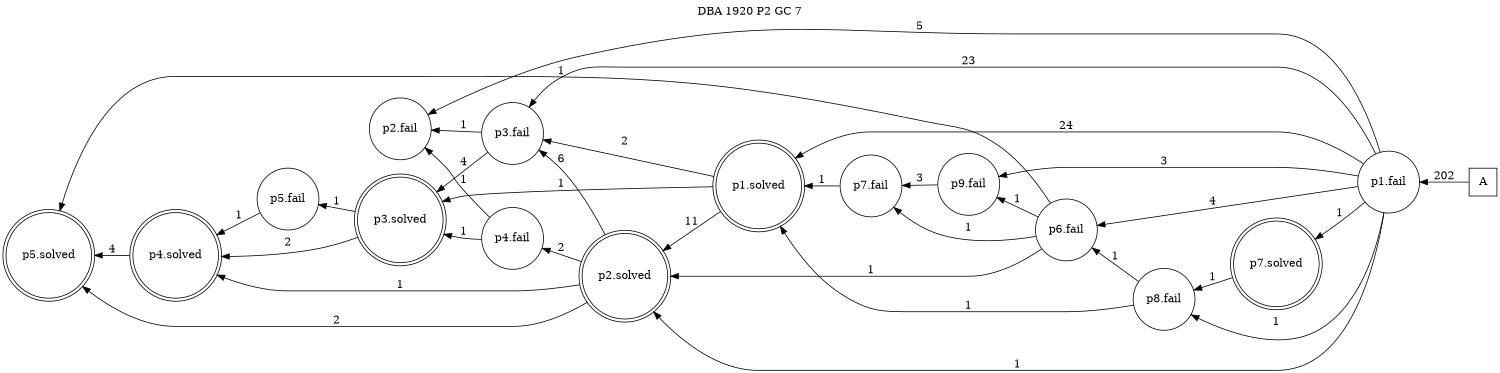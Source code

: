 digraph DBA_1920_P2_GC_7 {
labelloc="tl"
label= " DBA 1920 P2 GC 7 "
rankdir="RL";
graph [ size=" 10 , 10 !"]

"A" [shape="square" label="A"]
"p1.fail" [shape="circle" label="p1.fail"]
"p9.fail" [shape="circle" label="p9.fail"]
"p2.fail" [shape="circle" label="p2.fail"]
"p3.fail" [shape="circle" label="p3.fail"]
"p1.solved" [shape="doublecircle" label="p1.solved"]
"p2.solved" [shape="doublecircle" label="p2.solved"]
"p3.solved" [shape="doublecircle" label="p3.solved"]
"p4.solved" [shape="doublecircle" label="p4.solved"]
"p5.solved" [shape="doublecircle" label="p5.solved"]
"p7.solved" [shape="doublecircle" label="p7.solved"]
"p8.fail" [shape="circle" label="p8.fail"]
"p6.fail" [shape="circle" label="p6.fail"]
"p7.fail" [shape="circle" label="p7.fail"]
"p4.fail" [shape="circle" label="p4.fail"]
"p5.fail" [shape="circle" label="p5.fail"]
"A" -> "p1.fail" [ label=202]
"p1.fail" -> "p9.fail" [ label=3]
"p1.fail" -> "p2.fail" [ label=5]
"p1.fail" -> "p3.fail" [ label=23]
"p1.fail" -> "p1.solved" [ label=24]
"p1.fail" -> "p2.solved" [ label=1]
"p1.fail" -> "p7.solved" [ label=1]
"p1.fail" -> "p8.fail" [ label=1]
"p1.fail" -> "p6.fail" [ label=4]
"p9.fail" -> "p7.fail" [ label=3]
"p3.fail" -> "p2.fail" [ label=1]
"p3.fail" -> "p3.solved" [ label=4]
"p1.solved" -> "p3.fail" [ label=2]
"p1.solved" -> "p2.solved" [ label=11]
"p1.solved" -> "p3.solved" [ label=1]
"p2.solved" -> "p3.fail" [ label=6]
"p2.solved" -> "p4.solved" [ label=1]
"p2.solved" -> "p5.solved" [ label=2]
"p2.solved" -> "p4.fail" [ label=2]
"p3.solved" -> "p4.solved" [ label=2]
"p3.solved" -> "p5.fail" [ label=1]
"p4.solved" -> "p5.solved" [ label=4]
"p7.solved" -> "p8.fail" [ label=1]
"p8.fail" -> "p1.solved" [ label=1]
"p8.fail" -> "p6.fail" [ label=1]
"p6.fail" -> "p9.fail" [ label=1]
"p6.fail" -> "p2.solved" [ label=1]
"p6.fail" -> "p5.solved" [ label=1]
"p6.fail" -> "p7.fail" [ label=1]
"p7.fail" -> "p1.solved" [ label=1]
"p4.fail" -> "p2.fail" [ label=1]
"p4.fail" -> "p3.solved" [ label=1]
"p5.fail" -> "p4.solved" [ label=1]
}
